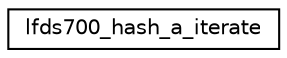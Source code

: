 digraph "Graphical Class Hierarchy"
{
 // LATEX_PDF_SIZE
  edge [fontname="Helvetica",fontsize="10",labelfontname="Helvetica",labelfontsize="10"];
  node [fontname="Helvetica",fontsize="10",shape=record];
  rankdir="LR";
  Node0 [label="lfds700_hash_a_iterate",height=0.2,width=0.4,color="black", fillcolor="white", style="filled",URL="$structlfds700__hash__a__iterate.html",tooltip=" "];
}
